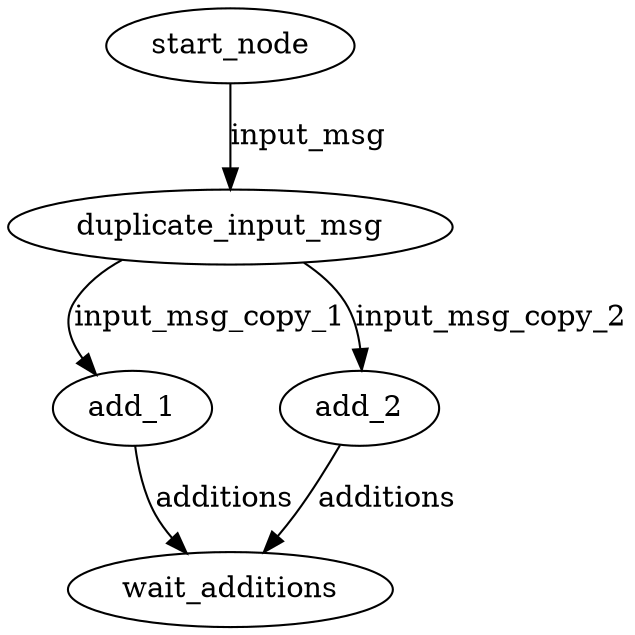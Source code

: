 digraph {
    0 [ label = "start_node" ]
    1 [ label = "duplicate_input_msg" ]
    2 [ label = "add_1" ]
    3 [ label = "add_2" ]
    4 [ label = "wait_additions" ]
    0 -> 1 [ label = "input_msg" ]
    1 -> 2 [ label = "input_msg_copy_1" ]
    1 -> 3 [ label = "input_msg_copy_2" ]
    2 -> 4 [ label = "additions" ]
    3 -> 4 [ label = "additions" ]
}

